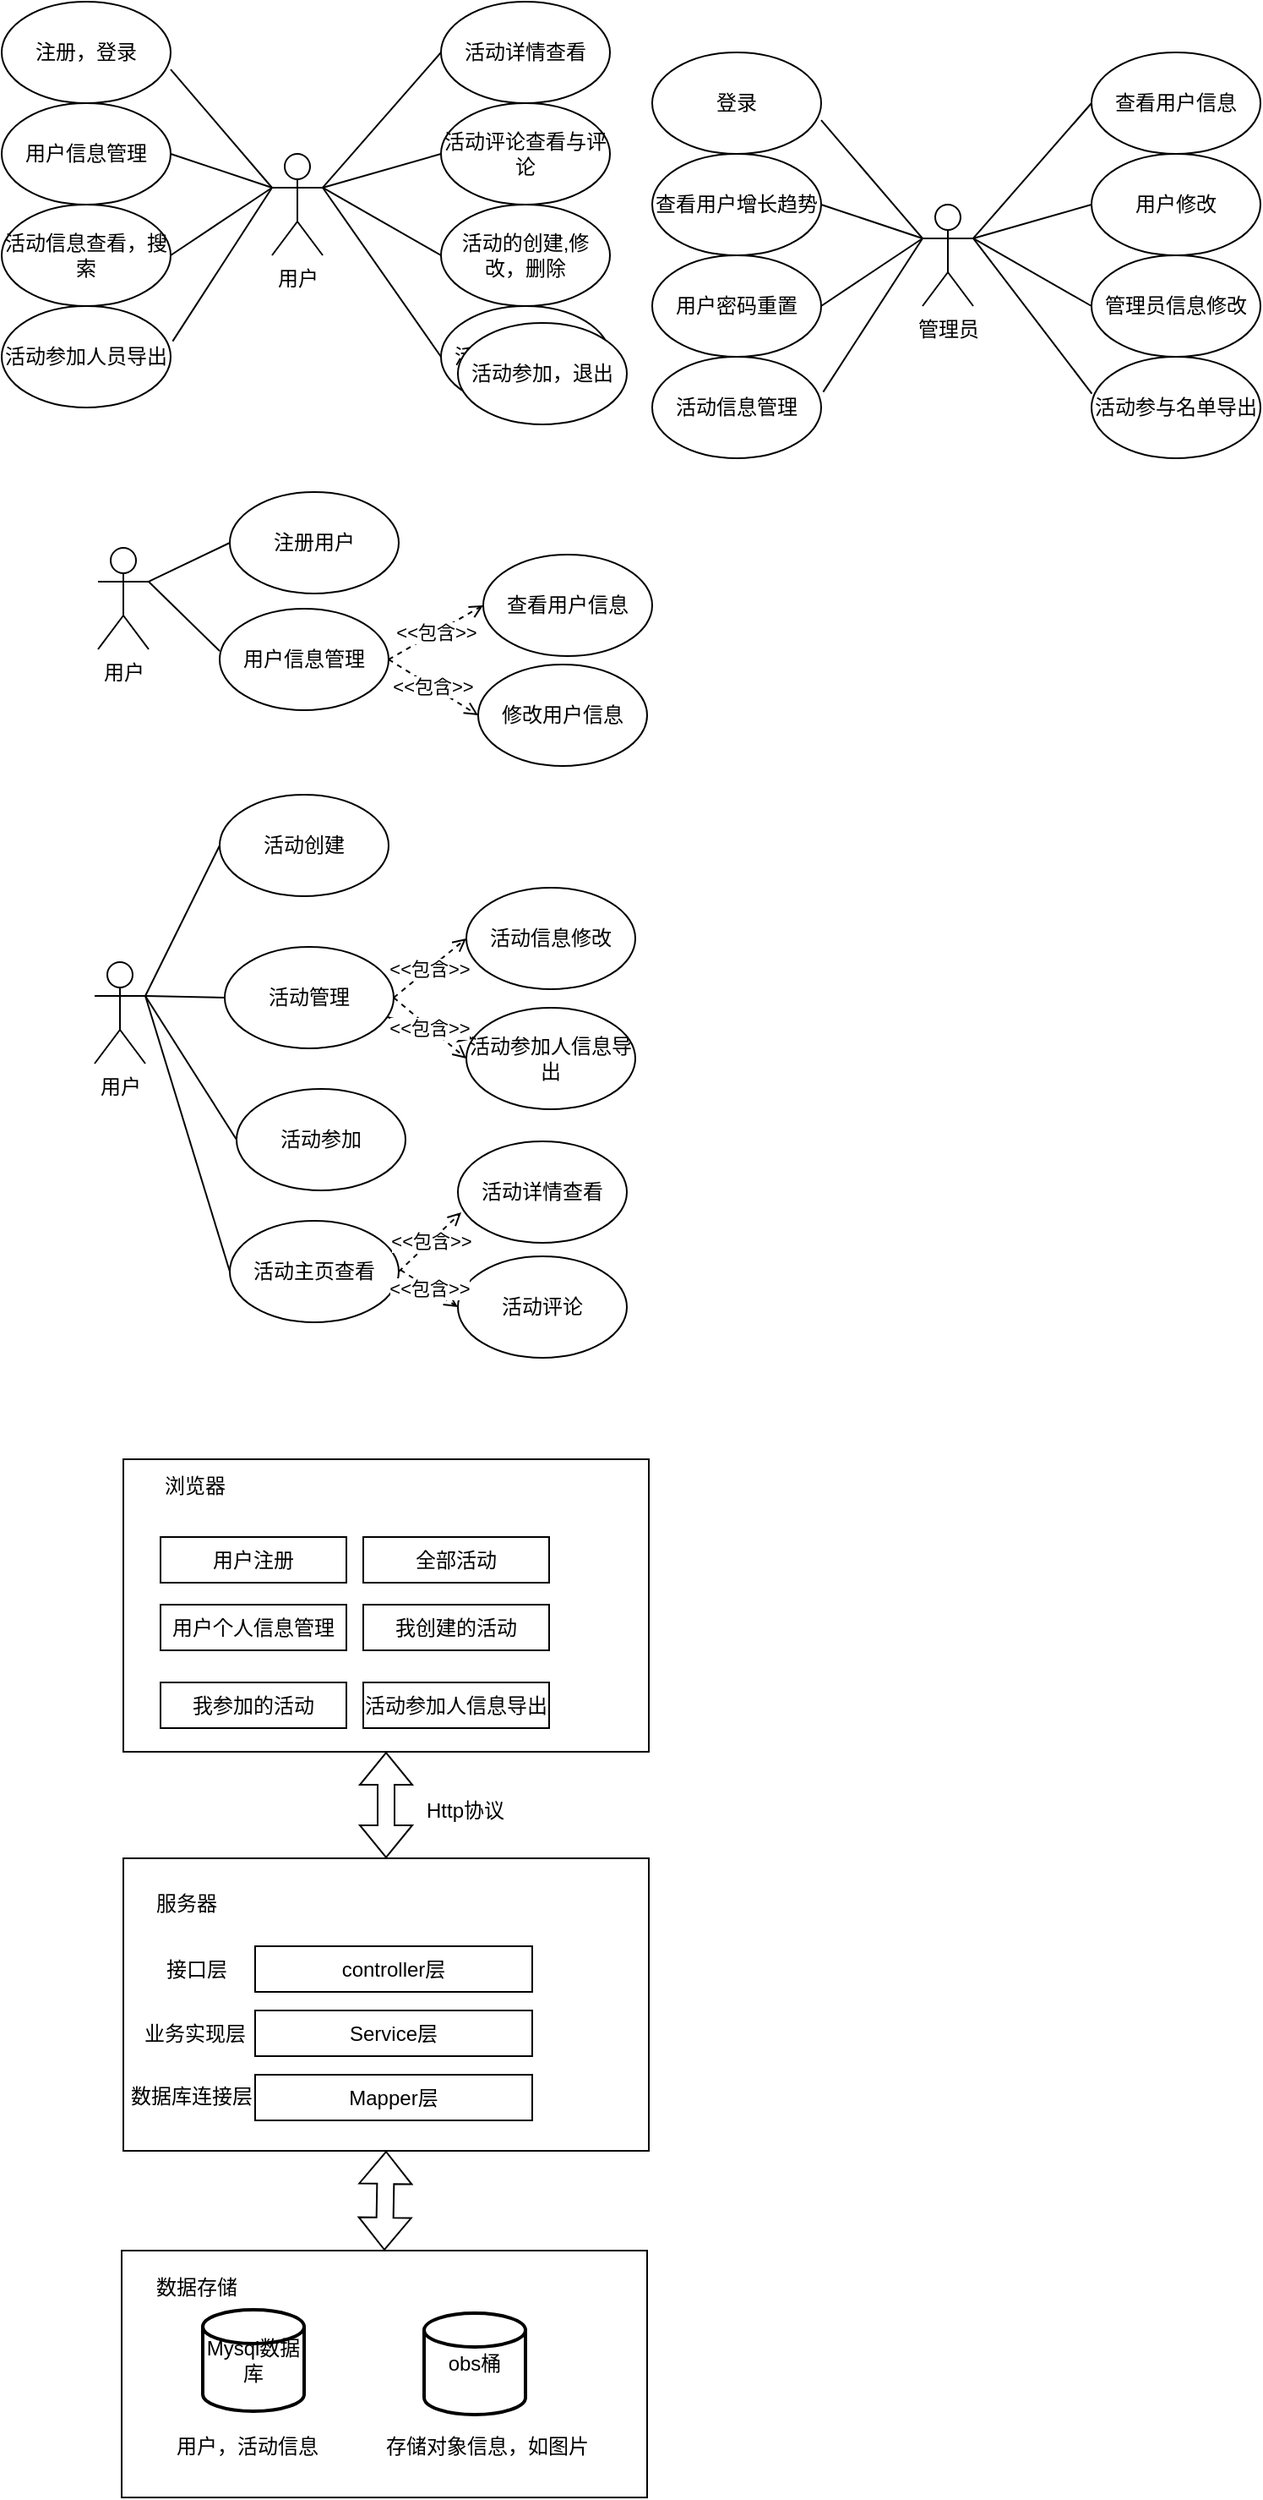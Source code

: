 <mxfile version="27.0.3">
  <diagram name="第 1 页" id="oqqhLpcJNoE8bTNPkrel">
    <mxGraphModel dx="1379" dy="760" grid="0" gridSize="10" guides="1" tooltips="1" connect="1" arrows="1" fold="1" page="1" pageScale="1" pageWidth="1200" pageHeight="1600" math="0" shadow="0">
      <root>
        <mxCell id="0" />
        <mxCell id="1" parent="0" />
        <mxCell id="yLmdzHxcM57Q3cQ5dGPe-19" style="edgeStyle=none;rounded=0;orthogonalLoop=1;jettySize=auto;html=1;exitX=0;exitY=0.333;exitDx=0;exitDy=0;exitPerimeter=0;entryX=1;entryY=0.5;entryDx=0;entryDy=0;endArrow=none;startFill=0;" edge="1" parent="1" source="yLmdzHxcM57Q3cQ5dGPe-1" target="yLmdzHxcM57Q3cQ5dGPe-8">
          <mxGeometry relative="1" as="geometry" />
        </mxCell>
        <mxCell id="yLmdzHxcM57Q3cQ5dGPe-20" style="edgeStyle=none;rounded=0;orthogonalLoop=1;jettySize=auto;html=1;exitX=0;exitY=0.333;exitDx=0;exitDy=0;exitPerimeter=0;entryX=1;entryY=0.5;entryDx=0;entryDy=0;endArrow=none;startFill=0;" edge="1" parent="1" source="yLmdzHxcM57Q3cQ5dGPe-1" target="yLmdzHxcM57Q3cQ5dGPe-9">
          <mxGeometry relative="1" as="geometry" />
        </mxCell>
        <mxCell id="yLmdzHxcM57Q3cQ5dGPe-23" style="edgeStyle=none;rounded=0;orthogonalLoop=1;jettySize=auto;html=1;exitX=1;exitY=0.333;exitDx=0;exitDy=0;exitPerimeter=0;entryX=0;entryY=0.5;entryDx=0;entryDy=0;endArrow=none;startFill=0;" edge="1" parent="1" source="yLmdzHxcM57Q3cQ5dGPe-1" target="yLmdzHxcM57Q3cQ5dGPe-10">
          <mxGeometry relative="1" as="geometry" />
        </mxCell>
        <mxCell id="yLmdzHxcM57Q3cQ5dGPe-25" style="edgeStyle=none;rounded=0;orthogonalLoop=1;jettySize=auto;html=1;exitX=1;exitY=0.333;exitDx=0;exitDy=0;exitPerimeter=0;entryX=0;entryY=0.5;entryDx=0;entryDy=0;endArrow=none;startFill=0;" edge="1" parent="1" source="yLmdzHxcM57Q3cQ5dGPe-1" target="yLmdzHxcM57Q3cQ5dGPe-13">
          <mxGeometry relative="1" as="geometry" />
        </mxCell>
        <mxCell id="yLmdzHxcM57Q3cQ5dGPe-26" style="edgeStyle=none;rounded=0;orthogonalLoop=1;jettySize=auto;html=1;exitX=1;exitY=0.333;exitDx=0;exitDy=0;exitPerimeter=0;entryX=0;entryY=0.5;entryDx=0;entryDy=0;endArrow=none;startFill=0;" edge="1" parent="1" source="yLmdzHxcM57Q3cQ5dGPe-1" target="yLmdzHxcM57Q3cQ5dGPe-14">
          <mxGeometry relative="1" as="geometry" />
        </mxCell>
        <mxCell id="yLmdzHxcM57Q3cQ5dGPe-27" style="edgeStyle=none;rounded=0;orthogonalLoop=1;jettySize=auto;html=1;exitX=0;exitY=0.5;exitDx=0;exitDy=0;entryX=0;entryY=0.5;entryDx=0;entryDy=0;endArrow=none;startFill=0;" edge="1" parent="1" source="yLmdzHxcM57Q3cQ5dGPe-16" target="yLmdzHxcM57Q3cQ5dGPe-16">
          <mxGeometry relative="1" as="geometry" />
        </mxCell>
        <mxCell id="yLmdzHxcM57Q3cQ5dGPe-46" style="edgeStyle=none;rounded=0;orthogonalLoop=1;jettySize=auto;html=1;exitX=1;exitY=0.333;exitDx=0;exitDy=0;exitPerimeter=0;entryX=0;entryY=0.5;entryDx=0;entryDy=0;endArrow=none;startFill=0;" edge="1" parent="1" source="yLmdzHxcM57Q3cQ5dGPe-1" target="yLmdzHxcM57Q3cQ5dGPe-16">
          <mxGeometry relative="1" as="geometry" />
        </mxCell>
        <mxCell id="yLmdzHxcM57Q3cQ5dGPe-1" value="用户" style="shape=umlActor;verticalLabelPosition=bottom;verticalAlign=top;html=1;outlineConnect=0;" vertex="1" parent="1">
          <mxGeometry x="192" y="109" width="30" height="60" as="geometry" />
        </mxCell>
        <mxCell id="yLmdzHxcM57Q3cQ5dGPe-3" value="注册，登录" style="ellipse;whiteSpace=wrap;html=1;" vertex="1" parent="1">
          <mxGeometry x="32" y="19" width="100" height="60" as="geometry" />
        </mxCell>
        <mxCell id="yLmdzHxcM57Q3cQ5dGPe-8" value="用户信息管理&lt;span style=&quot;color: rgba(0, 0, 0, 0); font-family: monospace; font-size: 0px; text-align: start; text-wrap-mode: nowrap;&quot;&gt;%3CmxGraphModel%3E%3Croot%3E%3CmxCell%20id%3D%220%22%2F%3E%3CmxCell%20id%3D%221%22%20parent%3D%220%22%2F%3E%3CmxCell%20id%3D%222%22%20value%3D%22%E6%B3%A8%E5%86%8C%EF%BC%8C%E7%99%BB%E5%BD%95%22%20style%3D%22ellipse%3BwhiteSpace%3Dwrap%3Bhtml%3D1%3B%22%20vertex%3D%221%22%20parent%3D%221%22%3E%3CmxGeometry%20x%3D%22160%22%20y%3D%22150%22%20width%3D%22100%22%20height%3D%2260%22%20as%3D%22geometry%22%2F%3E%3C%2FmxCell%3E%3C%2Froot%3E%3C%2FmxGraphModel%3E&lt;/span&gt;" style="ellipse;whiteSpace=wrap;html=1;" vertex="1" parent="1">
          <mxGeometry x="32" y="79" width="100" height="60" as="geometry" />
        </mxCell>
        <mxCell id="yLmdzHxcM57Q3cQ5dGPe-9" value="活动信息查看，搜索" style="ellipse;whiteSpace=wrap;html=1;" vertex="1" parent="1">
          <mxGeometry x="32" y="139" width="100" height="60" as="geometry" />
        </mxCell>
        <mxCell id="yLmdzHxcM57Q3cQ5dGPe-10" value="活动详情查看&lt;span style=&quot;text-wrap-mode: nowrap; color: rgba(0, 0, 0, 0); font-family: monospace; font-size: 0px; text-align: start;&quot;&gt;%3CmxGraphModel%3E%3Croot%3E%3CmxCell%20id%3D%220%22%2F%3E%3CmxCell%20id%3D%221%22%20parent%3D%220%22%2F%3E%3CmxCell%20id%3D%222%22%20value%3D%22%E6%B4%BB%E5%8A%A8%E4%BF%A1%E6%81%AF%E6%9F%A5%E7%9C%8B%EF%BC%8C%E6%90%9C%E7%B4%A2%22%20style%3D%22ellipse%3BwhiteSpace%3Dwrap%3Bhtml%3D1%3B%22%20vertex%3D%221%22%20parent%3D%221%22%3E%3CmxGeometry%20x%3D%22160%22%20y%3D%22270%22%20width%3D%22100%22%20height%3D%2260%22%20as%3D%22geometry%22%2F%3E%3C%2FmxCell%3E%3C%2Froot%3E%3C%2FmxGraphModel%3E&lt;/span&gt;&lt;span style=&quot;text-wrap-mode: nowrap; color: rgba(0, 0, 0, 0); font-family: monospace; font-size: 0px; text-align: start;&quot;&gt;%3CmxGraphModel%3E%3Croot%3E%3CmxCell%20id%3D%220%22%2F%3E%3CmxCell%20id%3D%221%22%20parent%3D%220%22%2F%3E%3CmxCell%20id%3D%222%22%20value%3D%22%E6%B4%BB%E5%8A%A8%E4%BF%A1%E6%81%AF%E6%9F%A5%E7%9C%8B%EF%BC%8C%E6%90%9C%E7%B4%A2%22%20style%3D%22ellipse%3BwhiteSpace%3Dwrap%3Bhtml%3D1%3B%22%20vertex%3D%221%22%20parent%3D%221%22%3E%3CmxGeometry%20x%3D%22160%22%20y%3D%22270%22%20width%3D%22100%22%20height%3D%2260%22%20as%3D%22geometry%22%2F%3E%3C%2FmxCell%3E%3C%2Froot%3E%3C%2FmxGraphModel%3E&lt;/span&gt;" style="ellipse;whiteSpace=wrap;html=1;" vertex="1" parent="1">
          <mxGeometry x="292" y="19" width="100" height="60" as="geometry" />
        </mxCell>
        <mxCell id="yLmdzHxcM57Q3cQ5dGPe-13" value="活动评论查看与评论&lt;span style=&quot;text-wrap-mode: nowrap; color: rgba(0, 0, 0, 0); font-family: monospace; font-size: 0px; text-align: start;&quot;&gt;xGraphModel%3E%3Croot%3E%3CmxCell%20id%3D%220%22%2F%3E%3CmxCell%20id%3D%221%22%20parent%3D%220%22%2F%3E%3CmxCell%20id%3D%222%22%20value%3D%22%E6%B4%BB%E5%8A%A8%E4%BF%A1%E6%81%AF%E6%9F%A5%E7%9C%8B%EF%BC%8C%E6%90%9C%E7%B4%A2%22%20style%3D%22ellipse%3BwhiteSpace%3Dwrap%3Bhtml%3D1%3B%22%20vertex%3D%221%22%20parent%3D%221%22%3E%3CmxGeometry%20x%3D%22160%22%20y%3D%22270%22%20width%3D%22100%22%20height%3D%2260%22%20as%3D%22geometry%22%2F%3E%3C%2FmxCell%3E%3C%2Froot%3E%3C%2FmxGraphModel%3E&lt;/span&gt;&lt;span style=&quot;text-wrap-mode: nowrap; color: rgba(0, 0, 0, 0); font-family: monospace; font-size: 0px; text-align: start;&quot;&gt;%3CmxGraphModel%3E%3Croot%3E%3CmxCell%20id%3D%220%22%2F%3E%3CmxCell%20id%3D%221%22%20parent%3D%220%22%2F%3E%3CmxCell%20id%3D%222%22%20value%3D%22%E6%B4%BB%E5%8A%A8%E4%BF%A1%E6%81%AF%E6%9F%A5%E7%9C%8B%EF%BC%8C%E6%90%9C%E7%B4%A2%22%20style%3D%22ellipse%3BwhiteSpace%3Dwrap%3Bhtml%3D1%3B%22%20vertex%3D%221%22%20parent%3D%221%22%3E%3CmxGeometry%20x%3D%22160%22%20y%3D%22270%22%20width%3D%22100%22%20height%3D%2260%22%20as%3D%22geometry%22%2F%3E%3C%2FmxCell%3E%3C%2Froot%3E%3C%2FmxGraphModel%3E&lt;/span&gt;" style="ellipse;whiteSpace=wrap;html=1;" vertex="1" parent="1">
          <mxGeometry x="292" y="79" width="100" height="60" as="geometry" />
        </mxCell>
        <mxCell id="yLmdzHxcM57Q3cQ5dGPe-14" value="活动的创建,修改，删除" style="ellipse;whiteSpace=wrap;html=1;" vertex="1" parent="1">
          <mxGeometry x="292" y="139" width="100" height="60" as="geometry" />
        </mxCell>
        <mxCell id="yLmdzHxcM57Q3cQ5dGPe-16" value="活动参加，退出" style="ellipse;whiteSpace=wrap;html=1;" vertex="1" parent="1">
          <mxGeometry x="292" y="199" width="100" height="60" as="geometry" />
        </mxCell>
        <mxCell id="yLmdzHxcM57Q3cQ5dGPe-17" value="活动参加人员导出" style="ellipse;whiteSpace=wrap;html=1;" vertex="1" parent="1">
          <mxGeometry x="32" y="199" width="100" height="60" as="geometry" />
        </mxCell>
        <mxCell id="yLmdzHxcM57Q3cQ5dGPe-18" style="edgeStyle=none;rounded=0;orthogonalLoop=1;jettySize=auto;html=1;entryX=1;entryY=0.667;entryDx=0;entryDy=0;entryPerimeter=0;strokeColor=default;curved=0;endArrow=none;startFill=0;" edge="1" parent="1" target="yLmdzHxcM57Q3cQ5dGPe-3">
          <mxGeometry relative="1" as="geometry">
            <mxPoint x="192" y="129" as="sourcePoint" />
          </mxGeometry>
        </mxCell>
        <mxCell id="yLmdzHxcM57Q3cQ5dGPe-21" style="edgeStyle=none;rounded=0;orthogonalLoop=1;jettySize=auto;html=1;exitX=0;exitY=0.333;exitDx=0;exitDy=0;exitPerimeter=0;entryX=1.012;entryY=0.347;entryDx=0;entryDy=0;entryPerimeter=0;endArrow=none;startFill=0;" edge="1" parent="1" source="yLmdzHxcM57Q3cQ5dGPe-1" target="yLmdzHxcM57Q3cQ5dGPe-17">
          <mxGeometry relative="1" as="geometry" />
        </mxCell>
        <mxCell id="yLmdzHxcM57Q3cQ5dGPe-29" style="edgeStyle=none;rounded=0;orthogonalLoop=1;jettySize=auto;html=1;exitX=0;exitY=0.333;exitDx=0;exitDy=0;exitPerimeter=0;entryX=1;entryY=0.5;entryDx=0;entryDy=0;endArrow=none;startFill=0;" edge="1" parent="1" source="yLmdzHxcM57Q3cQ5dGPe-35" target="yLmdzHxcM57Q3cQ5dGPe-37">
          <mxGeometry relative="1" as="geometry" />
        </mxCell>
        <mxCell id="yLmdzHxcM57Q3cQ5dGPe-30" style="edgeStyle=none;rounded=0;orthogonalLoop=1;jettySize=auto;html=1;exitX=0;exitY=0.333;exitDx=0;exitDy=0;exitPerimeter=0;entryX=1;entryY=0.5;entryDx=0;entryDy=0;endArrow=none;startFill=0;" edge="1" parent="1" source="yLmdzHxcM57Q3cQ5dGPe-35" target="yLmdzHxcM57Q3cQ5dGPe-38">
          <mxGeometry relative="1" as="geometry" />
        </mxCell>
        <mxCell id="yLmdzHxcM57Q3cQ5dGPe-31" style="edgeStyle=none;rounded=0;orthogonalLoop=1;jettySize=auto;html=1;exitX=1;exitY=0.333;exitDx=0;exitDy=0;exitPerimeter=0;entryX=0;entryY=0.5;entryDx=0;entryDy=0;endArrow=none;startFill=0;" edge="1" parent="1" source="yLmdzHxcM57Q3cQ5dGPe-35" target="yLmdzHxcM57Q3cQ5dGPe-39">
          <mxGeometry relative="1" as="geometry" />
        </mxCell>
        <mxCell id="yLmdzHxcM57Q3cQ5dGPe-32" style="edgeStyle=none;rounded=0;orthogonalLoop=1;jettySize=auto;html=1;exitX=1;exitY=0.333;exitDx=0;exitDy=0;exitPerimeter=0;entryX=0;entryY=0.5;entryDx=0;entryDy=0;endArrow=none;startFill=0;" edge="1" parent="1" source="yLmdzHxcM57Q3cQ5dGPe-35" target="yLmdzHxcM57Q3cQ5dGPe-40">
          <mxGeometry relative="1" as="geometry" />
        </mxCell>
        <mxCell id="yLmdzHxcM57Q3cQ5dGPe-33" style="edgeStyle=none;rounded=0;orthogonalLoop=1;jettySize=auto;html=1;exitX=1;exitY=0.333;exitDx=0;exitDy=0;exitPerimeter=0;entryX=0;entryY=0.5;entryDx=0;entryDy=0;endArrow=none;startFill=0;" edge="1" parent="1" source="yLmdzHxcM57Q3cQ5dGPe-35" target="yLmdzHxcM57Q3cQ5dGPe-41">
          <mxGeometry relative="1" as="geometry" />
        </mxCell>
        <mxCell id="yLmdzHxcM57Q3cQ5dGPe-34" style="edgeStyle=none;rounded=0;orthogonalLoop=1;jettySize=auto;html=1;exitX=0;exitY=0.5;exitDx=0;exitDy=0;entryX=0;entryY=0.5;entryDx=0;entryDy=0;endArrow=none;startFill=0;" edge="1" parent="1" source="yLmdzHxcM57Q3cQ5dGPe-42" target="yLmdzHxcM57Q3cQ5dGPe-42">
          <mxGeometry relative="1" as="geometry" />
        </mxCell>
        <mxCell id="yLmdzHxcM57Q3cQ5dGPe-35" value="管理员" style="shape=umlActor;verticalLabelPosition=bottom;verticalAlign=top;html=1;outlineConnect=0;" vertex="1" parent="1">
          <mxGeometry x="577" y="139" width="30" height="60" as="geometry" />
        </mxCell>
        <mxCell id="yLmdzHxcM57Q3cQ5dGPe-36" value="登录" style="ellipse;whiteSpace=wrap;html=1;" vertex="1" parent="1">
          <mxGeometry x="417" y="49" width="100" height="60" as="geometry" />
        </mxCell>
        <mxCell id="yLmdzHxcM57Q3cQ5dGPe-37" value="查看用户增长趋势" style="ellipse;whiteSpace=wrap;html=1;" vertex="1" parent="1">
          <mxGeometry x="417" y="109" width="100" height="60" as="geometry" />
        </mxCell>
        <mxCell id="yLmdzHxcM57Q3cQ5dGPe-38" value="用户密码重置" style="ellipse;whiteSpace=wrap;html=1;" vertex="1" parent="1">
          <mxGeometry x="417" y="169" width="100" height="60" as="geometry" />
        </mxCell>
        <mxCell id="yLmdzHxcM57Q3cQ5dGPe-39" value="查看用户信息" style="ellipse;whiteSpace=wrap;html=1;" vertex="1" parent="1">
          <mxGeometry x="677" y="49" width="100" height="60" as="geometry" />
        </mxCell>
        <mxCell id="yLmdzHxcM57Q3cQ5dGPe-40" value="用户修改" style="ellipse;whiteSpace=wrap;html=1;" vertex="1" parent="1">
          <mxGeometry x="677" y="109" width="100" height="60" as="geometry" />
        </mxCell>
        <mxCell id="yLmdzHxcM57Q3cQ5dGPe-41" value="管理员信息修改" style="ellipse;whiteSpace=wrap;html=1;" vertex="1" parent="1">
          <mxGeometry x="677" y="169" width="100" height="60" as="geometry" />
        </mxCell>
        <mxCell id="yLmdzHxcM57Q3cQ5dGPe-42" value="活动参与名单导出" style="ellipse;whiteSpace=wrap;html=1;" vertex="1" parent="1">
          <mxGeometry x="677" y="229" width="100" height="60" as="geometry" />
        </mxCell>
        <mxCell id="yLmdzHxcM57Q3cQ5dGPe-43" value="活动信息管理" style="ellipse;whiteSpace=wrap;html=1;" vertex="1" parent="1">
          <mxGeometry x="417" y="229" width="100" height="60" as="geometry" />
        </mxCell>
        <mxCell id="yLmdzHxcM57Q3cQ5dGPe-44" style="edgeStyle=none;rounded=0;orthogonalLoop=1;jettySize=auto;html=1;entryX=1;entryY=0.667;entryDx=0;entryDy=0;entryPerimeter=0;strokeColor=default;curved=0;endArrow=none;startFill=0;" edge="1" parent="1" target="yLmdzHxcM57Q3cQ5dGPe-36">
          <mxGeometry relative="1" as="geometry">
            <mxPoint x="577" y="159" as="sourcePoint" />
          </mxGeometry>
        </mxCell>
        <mxCell id="yLmdzHxcM57Q3cQ5dGPe-45" style="edgeStyle=none;rounded=0;orthogonalLoop=1;jettySize=auto;html=1;exitX=0;exitY=0.333;exitDx=0;exitDy=0;exitPerimeter=0;entryX=1.012;entryY=0.347;entryDx=0;entryDy=0;entryPerimeter=0;endArrow=none;startFill=0;" edge="1" parent="1" source="yLmdzHxcM57Q3cQ5dGPe-35" target="yLmdzHxcM57Q3cQ5dGPe-43">
          <mxGeometry relative="1" as="geometry" />
        </mxCell>
        <mxCell id="yLmdzHxcM57Q3cQ5dGPe-49" style="edgeStyle=none;rounded=0;orthogonalLoop=1;jettySize=auto;html=1;exitX=1;exitY=0.333;exitDx=0;exitDy=0;exitPerimeter=0;entryX=0.002;entryY=0.363;entryDx=0;entryDy=0;entryPerimeter=0;endArrow=none;startFill=0;" edge="1" parent="1" source="yLmdzHxcM57Q3cQ5dGPe-35" target="yLmdzHxcM57Q3cQ5dGPe-42">
          <mxGeometry relative="1" as="geometry" />
        </mxCell>
        <mxCell id="yLmdzHxcM57Q3cQ5dGPe-54" style="edgeStyle=none;rounded=0;orthogonalLoop=1;jettySize=auto;html=1;exitX=1;exitY=0.333;exitDx=0;exitDy=0;exitPerimeter=0;entryX=0;entryY=0.5;entryDx=0;entryDy=0;endArrow=none;startFill=0;" edge="1" parent="1" source="yLmdzHxcM57Q3cQ5dGPe-50" target="yLmdzHxcM57Q3cQ5dGPe-52">
          <mxGeometry relative="1" as="geometry" />
        </mxCell>
        <mxCell id="yLmdzHxcM57Q3cQ5dGPe-50" value="用户" style="shape=umlActor;verticalLabelPosition=bottom;verticalAlign=top;html=1;outlineConnect=0;" vertex="1" parent="1">
          <mxGeometry x="89" y="342" width="30" height="60" as="geometry" />
        </mxCell>
        <mxCell id="yLmdzHxcM57Q3cQ5dGPe-51" value="活动参加，退出" style="ellipse;whiteSpace=wrap;html=1;" vertex="1" parent="1">
          <mxGeometry x="302" y="209" width="100" height="60" as="geometry" />
        </mxCell>
        <mxCell id="yLmdzHxcM57Q3cQ5dGPe-52" value="注册用户" style="ellipse;whiteSpace=wrap;html=1;" vertex="1" parent="1">
          <mxGeometry x="167" y="309" width="100" height="60" as="geometry" />
        </mxCell>
        <mxCell id="yLmdzHxcM57Q3cQ5dGPe-58" value="&amp;lt;&amp;lt;包含&amp;gt;&amp;gt;" style="edgeStyle=none;rounded=0;orthogonalLoop=1;jettySize=auto;html=1;exitX=1;exitY=0.5;exitDx=0;exitDy=0;entryX=0;entryY=0.5;entryDx=0;entryDy=0;dashed=1;endArrow=open;endFill=0;" edge="1" parent="1" source="yLmdzHxcM57Q3cQ5dGPe-53" target="yLmdzHxcM57Q3cQ5dGPe-56">
          <mxGeometry relative="1" as="geometry" />
        </mxCell>
        <mxCell id="yLmdzHxcM57Q3cQ5dGPe-59" value="&amp;lt;&amp;lt;包含&amp;gt;&amp;gt;" style="edgeStyle=none;rounded=0;orthogonalLoop=1;jettySize=auto;html=1;exitX=1;exitY=0.5;exitDx=0;exitDy=0;entryX=0;entryY=0.5;entryDx=0;entryDy=0;dashed=1;endArrow=open;endFill=0;" edge="1" parent="1" source="yLmdzHxcM57Q3cQ5dGPe-53" target="yLmdzHxcM57Q3cQ5dGPe-57">
          <mxGeometry relative="1" as="geometry" />
        </mxCell>
        <mxCell id="yLmdzHxcM57Q3cQ5dGPe-53" value="用户信息管理" style="ellipse;whiteSpace=wrap;html=1;" vertex="1" parent="1">
          <mxGeometry x="161" y="378" width="100" height="60" as="geometry" />
        </mxCell>
        <mxCell id="yLmdzHxcM57Q3cQ5dGPe-55" style="edgeStyle=none;rounded=0;orthogonalLoop=1;jettySize=auto;html=1;exitX=1;exitY=0.333;exitDx=0;exitDy=0;exitPerimeter=0;entryX=0;entryY=0.417;entryDx=0;entryDy=0;entryPerimeter=0;endArrow=none;startFill=0;" edge="1" parent="1" source="yLmdzHxcM57Q3cQ5dGPe-50" target="yLmdzHxcM57Q3cQ5dGPe-53">
          <mxGeometry relative="1" as="geometry" />
        </mxCell>
        <mxCell id="yLmdzHxcM57Q3cQ5dGPe-56" value="查看用户信息" style="ellipse;whiteSpace=wrap;html=1;" vertex="1" parent="1">
          <mxGeometry x="317" y="346" width="100" height="60" as="geometry" />
        </mxCell>
        <mxCell id="yLmdzHxcM57Q3cQ5dGPe-57" value="修改用户信息" style="ellipse;whiteSpace=wrap;html=1;" vertex="1" parent="1">
          <mxGeometry x="314" y="411" width="100" height="60" as="geometry" />
        </mxCell>
        <mxCell id="yLmdzHxcM57Q3cQ5dGPe-66" style="edgeStyle=none;rounded=0;orthogonalLoop=1;jettySize=auto;html=1;exitX=1;exitY=0.333;exitDx=0;exitDy=0;exitPerimeter=0;entryX=0;entryY=0.5;entryDx=0;entryDy=0;endArrow=none;startFill=0;" edge="1" parent="1" source="yLmdzHxcM57Q3cQ5dGPe-62" target="yLmdzHxcM57Q3cQ5dGPe-63">
          <mxGeometry relative="1" as="geometry" />
        </mxCell>
        <mxCell id="yLmdzHxcM57Q3cQ5dGPe-67" style="edgeStyle=none;rounded=0;orthogonalLoop=1;jettySize=auto;html=1;exitX=1;exitY=0.333;exitDx=0;exitDy=0;exitPerimeter=0;entryX=0;entryY=0.5;entryDx=0;entryDy=0;endArrow=none;startFill=0;" edge="1" parent="1" source="yLmdzHxcM57Q3cQ5dGPe-62" target="yLmdzHxcM57Q3cQ5dGPe-64">
          <mxGeometry relative="1" as="geometry" />
        </mxCell>
        <mxCell id="yLmdzHxcM57Q3cQ5dGPe-68" style="edgeStyle=none;rounded=0;orthogonalLoop=1;jettySize=auto;html=1;exitX=1;exitY=0.333;exitDx=0;exitDy=0;exitPerimeter=0;entryX=0;entryY=0.5;entryDx=0;entryDy=0;endArrow=none;startFill=0;" edge="1" parent="1" source="yLmdzHxcM57Q3cQ5dGPe-62" target="yLmdzHxcM57Q3cQ5dGPe-65">
          <mxGeometry relative="1" as="geometry" />
        </mxCell>
        <mxCell id="yLmdzHxcM57Q3cQ5dGPe-77" style="edgeStyle=none;rounded=0;orthogonalLoop=1;jettySize=auto;html=1;exitX=1;exitY=0.333;exitDx=0;exitDy=0;exitPerimeter=0;entryX=0;entryY=0.5;entryDx=0;entryDy=0;endArrow=none;startFill=0;" edge="1" parent="1" source="yLmdzHxcM57Q3cQ5dGPe-62" target="yLmdzHxcM57Q3cQ5dGPe-76">
          <mxGeometry relative="1" as="geometry" />
        </mxCell>
        <mxCell id="yLmdzHxcM57Q3cQ5dGPe-62" value="用户" style="shape=umlActor;verticalLabelPosition=bottom;verticalAlign=top;html=1;outlineConnect=0;" vertex="1" parent="1">
          <mxGeometry x="87" y="587" width="30" height="60" as="geometry" />
        </mxCell>
        <mxCell id="yLmdzHxcM57Q3cQ5dGPe-63" value="活动创建" style="ellipse;whiteSpace=wrap;html=1;" vertex="1" parent="1">
          <mxGeometry x="161" y="488" width="100" height="60" as="geometry" />
        </mxCell>
        <mxCell id="yLmdzHxcM57Q3cQ5dGPe-73" value="&amp;lt;&amp;lt;包含&amp;gt;&amp;gt;" style="edgeStyle=none;rounded=0;orthogonalLoop=1;jettySize=auto;html=1;exitX=1;exitY=0.5;exitDx=0;exitDy=0;entryX=0;entryY=0.5;entryDx=0;entryDy=0;endArrow=open;endFill=0;dashed=1;" edge="1" parent="1" source="yLmdzHxcM57Q3cQ5dGPe-64" target="yLmdzHxcM57Q3cQ5dGPe-70">
          <mxGeometry relative="1" as="geometry" />
        </mxCell>
        <mxCell id="yLmdzHxcM57Q3cQ5dGPe-85" value="" style="edgeStyle=none;rounded=0;orthogonalLoop=1;jettySize=auto;html=1;" edge="1" parent="1" source="yLmdzHxcM57Q3cQ5dGPe-64" target="yLmdzHxcM57Q3cQ5dGPe-71">
          <mxGeometry relative="1" as="geometry" />
        </mxCell>
        <mxCell id="yLmdzHxcM57Q3cQ5dGPe-64" value="活动管理" style="ellipse;whiteSpace=wrap;html=1;" vertex="1" parent="1">
          <mxGeometry x="164" y="578" width="100" height="60" as="geometry" />
        </mxCell>
        <mxCell id="yLmdzHxcM57Q3cQ5dGPe-65" value="活动参加" style="ellipse;whiteSpace=wrap;html=1;" vertex="1" parent="1">
          <mxGeometry x="171" y="662" width="100" height="60" as="geometry" />
        </mxCell>
        <mxCell id="yLmdzHxcM57Q3cQ5dGPe-69" value="&lt;span style=&quot;color: rgba(0, 0, 0, 0); font-family: monospace; font-size: 0px; text-align: start;&quot;&gt;%3CmxGraphModel%3E%3Croot%3E%3CmxCell%20id%3D%220%22%2F%3E%3CmxCell%20id%3D%221%22%20parent%3D%220%22%2F%3E%3CmxCell%20id%3D%222%22%20value%3D%22%E7%94%A8%E6%88%B7%E4%BF%A1%E6%81%AF%E7%AE%A1%E7%90%86%22%20style%3D%22ellipse%3BwhiteSpace%3Dwrap%3Bhtml%3D1%3B%22%20vertex%3D%221%22%20parent%3D%221%22%3E%3CmxGeometry%20x%3D%22157%22%20y%3D%22623%22%20width%3D%22100%22%20height%3D%2260%22%20as%3D%22geometry%22%2F%3E%3C%2FmxCell%3E%3C%2Froot%3E%3C%2FmxGraphModel%3E&lt;/span&gt;" style="text;html=1;align=center;verticalAlign=middle;resizable=0;points=[];autosize=1;strokeColor=none;fillColor=none;" vertex="1" parent="1">
          <mxGeometry x="361" y="584" width="18" height="26" as="geometry" />
        </mxCell>
        <mxCell id="yLmdzHxcM57Q3cQ5dGPe-70" value="活动信息修改" style="ellipse;whiteSpace=wrap;html=1;" vertex="1" parent="1">
          <mxGeometry x="307" y="543" width="100" height="60" as="geometry" />
        </mxCell>
        <mxCell id="yLmdzHxcM57Q3cQ5dGPe-71" value="活动参加人信息导出" style="ellipse;whiteSpace=wrap;html=1;" vertex="1" parent="1">
          <mxGeometry x="307" y="614" width="100" height="60" as="geometry" />
        </mxCell>
        <mxCell id="yLmdzHxcM57Q3cQ5dGPe-74" value="&amp;lt;&amp;lt;包含&amp;gt;&amp;gt;" style="edgeStyle=none;rounded=0;orthogonalLoop=1;jettySize=auto;html=1;exitX=1;exitY=0.5;exitDx=0;exitDy=0;entryX=0;entryY=0.5;entryDx=0;entryDy=0;endArrow=open;endFill=0;dashed=1;" edge="1" parent="1" source="yLmdzHxcM57Q3cQ5dGPe-64" target="yLmdzHxcM57Q3cQ5dGPe-71">
          <mxGeometry relative="1" as="geometry">
            <mxPoint x="274" y="618" as="sourcePoint" />
            <mxPoint x="308" y="572" as="targetPoint" />
          </mxGeometry>
        </mxCell>
        <mxCell id="yLmdzHxcM57Q3cQ5dGPe-76" value="活动主页查看" style="ellipse;whiteSpace=wrap;html=1;" vertex="1" parent="1">
          <mxGeometry x="167" y="740" width="100" height="60" as="geometry" />
        </mxCell>
        <mxCell id="yLmdzHxcM57Q3cQ5dGPe-78" value="活动详情查看" style="ellipse;whiteSpace=wrap;html=1;" vertex="1" parent="1">
          <mxGeometry x="302" y="693" width="100" height="60" as="geometry" />
        </mxCell>
        <mxCell id="yLmdzHxcM57Q3cQ5dGPe-79" value="活动评论" style="ellipse;whiteSpace=wrap;html=1;" vertex="1" parent="1">
          <mxGeometry x="302" y="761" width="100" height="60" as="geometry" />
        </mxCell>
        <mxCell id="yLmdzHxcM57Q3cQ5dGPe-84" value="&amp;lt;&amp;lt;包含&amp;gt;&amp;gt;" style="edgeStyle=none;rounded=0;orthogonalLoop=1;jettySize=auto;html=1;exitX=1;exitY=0.5;exitDx=0;exitDy=0;endArrow=open;endFill=0;dashed=1;" edge="1" parent="1" source="yLmdzHxcM57Q3cQ5dGPe-76">
          <mxGeometry relative="1" as="geometry">
            <mxPoint x="274" y="618" as="sourcePoint" />
            <mxPoint x="304" y="735" as="targetPoint" />
          </mxGeometry>
        </mxCell>
        <mxCell id="yLmdzHxcM57Q3cQ5dGPe-86" value="&amp;lt;&amp;lt;包含&amp;gt;&amp;gt;" style="edgeStyle=none;rounded=0;orthogonalLoop=1;jettySize=auto;html=1;endArrow=open;endFill=0;dashed=1;entryX=0;entryY=0.5;entryDx=0;entryDy=0;" edge="1" parent="1" target="yLmdzHxcM57Q3cQ5dGPe-79">
          <mxGeometry relative="1" as="geometry">
            <mxPoint x="268" y="769" as="sourcePoint" />
            <mxPoint x="314" y="745" as="targetPoint" />
          </mxGeometry>
        </mxCell>
        <mxCell id="yLmdzHxcM57Q3cQ5dGPe-87" value="" style="rounded=0;whiteSpace=wrap;html=1;" vertex="1" parent="1">
          <mxGeometry x="104" y="881" width="311" height="173" as="geometry" />
        </mxCell>
        <mxCell id="yLmdzHxcM57Q3cQ5dGPe-88" value="用户注册" style="rounded=0;whiteSpace=wrap;html=1;" vertex="1" parent="1">
          <mxGeometry x="126" y="927" width="110" height="27" as="geometry" />
        </mxCell>
        <mxCell id="yLmdzHxcM57Q3cQ5dGPe-89" value="全部活动" style="rounded=0;whiteSpace=wrap;html=1;" vertex="1" parent="1">
          <mxGeometry x="246" y="927" width="110" height="27" as="geometry" />
        </mxCell>
        <mxCell id="yLmdzHxcM57Q3cQ5dGPe-90" value="用户个人信息管理" style="rounded=0;whiteSpace=wrap;html=1;" vertex="1" parent="1">
          <mxGeometry x="126" y="967" width="110" height="27" as="geometry" />
        </mxCell>
        <mxCell id="yLmdzHxcM57Q3cQ5dGPe-91" value="我创建的活动" style="rounded=0;whiteSpace=wrap;html=1;" vertex="1" parent="1">
          <mxGeometry x="246" y="967" width="110" height="27" as="geometry" />
        </mxCell>
        <mxCell id="yLmdzHxcM57Q3cQ5dGPe-92" value="我参加的活动" style="rounded=0;whiteSpace=wrap;html=1;" vertex="1" parent="1">
          <mxGeometry x="126" y="1013" width="110" height="27" as="geometry" />
        </mxCell>
        <mxCell id="yLmdzHxcM57Q3cQ5dGPe-93" value="活动参加人信息导出" style="rounded=0;whiteSpace=wrap;html=1;" vertex="1" parent="1">
          <mxGeometry x="246" y="1013" width="110" height="27" as="geometry" />
        </mxCell>
        <mxCell id="yLmdzHxcM57Q3cQ5dGPe-94" value="浏览器" style="text;html=1;align=center;verticalAlign=middle;resizable=0;points=[];autosize=1;strokeColor=none;fillColor=none;" vertex="1" parent="1">
          <mxGeometry x="119" y="884" width="54" height="26" as="geometry" />
        </mxCell>
        <mxCell id="yLmdzHxcM57Q3cQ5dGPe-98" value="" style="rounded=0;whiteSpace=wrap;html=1;" vertex="1" parent="1">
          <mxGeometry x="104" y="1117" width="311" height="173" as="geometry" />
        </mxCell>
        <mxCell id="yLmdzHxcM57Q3cQ5dGPe-101" value="" style="shape=flexArrow;endArrow=classic;startArrow=classic;html=1;rounded=0;entryX=0.5;entryY=1;entryDx=0;entryDy=0;exitX=0.5;exitY=0;exitDx=0;exitDy=0;" edge="1" parent="1" source="yLmdzHxcM57Q3cQ5dGPe-98" target="yLmdzHxcM57Q3cQ5dGPe-87">
          <mxGeometry width="100" height="100" relative="1" as="geometry">
            <mxPoint x="112" y="1156" as="sourcePoint" />
            <mxPoint x="212" y="1056" as="targetPoint" />
          </mxGeometry>
        </mxCell>
        <mxCell id="yLmdzHxcM57Q3cQ5dGPe-102" value="服务器" style="text;html=1;align=center;verticalAlign=middle;resizable=0;points=[];autosize=1;strokeColor=none;fillColor=none;" vertex="1" parent="1">
          <mxGeometry x="114" y="1131" width="54" height="26" as="geometry" />
        </mxCell>
        <mxCell id="yLmdzHxcM57Q3cQ5dGPe-103" value="controller层" style="rounded=0;whiteSpace=wrap;html=1;" vertex="1" parent="1">
          <mxGeometry x="182" y="1169" width="164" height="27" as="geometry" />
        </mxCell>
        <mxCell id="yLmdzHxcM57Q3cQ5dGPe-107" value="Service层" style="rounded=0;whiteSpace=wrap;html=1;" vertex="1" parent="1">
          <mxGeometry x="182" y="1207" width="164" height="27" as="geometry" />
        </mxCell>
        <mxCell id="yLmdzHxcM57Q3cQ5dGPe-108" value="Mapper层" style="rounded=0;whiteSpace=wrap;html=1;" vertex="1" parent="1">
          <mxGeometry x="182" y="1245" width="164" height="27" as="geometry" />
        </mxCell>
        <mxCell id="yLmdzHxcM57Q3cQ5dGPe-109" value="接口层" style="text;html=1;align=center;verticalAlign=middle;resizable=0;points=[];autosize=1;strokeColor=none;fillColor=none;" vertex="1" parent="1">
          <mxGeometry x="120" y="1170" width="54" height="26" as="geometry" />
        </mxCell>
        <mxCell id="yLmdzHxcM57Q3cQ5dGPe-110" value="业务实现层" style="text;html=1;align=center;verticalAlign=middle;resizable=0;points=[];autosize=1;strokeColor=none;fillColor=none;" vertex="1" parent="1">
          <mxGeometry x="107" y="1208" width="78" height="26" as="geometry" />
        </mxCell>
        <mxCell id="yLmdzHxcM57Q3cQ5dGPe-111" value="数据库连接层" style="text;html=1;align=center;verticalAlign=middle;resizable=0;points=[];autosize=1;strokeColor=none;fillColor=none;" vertex="1" parent="1">
          <mxGeometry x="99" y="1245" width="90" height="26" as="geometry" />
        </mxCell>
        <mxCell id="yLmdzHxcM57Q3cQ5dGPe-112" value="" style="rounded=0;whiteSpace=wrap;html=1;" vertex="1" parent="1">
          <mxGeometry x="103" y="1349" width="311" height="146" as="geometry" />
        </mxCell>
        <mxCell id="yLmdzHxcM57Q3cQ5dGPe-114" value="Mysql数据库" style="strokeWidth=2;html=1;shape=mxgraph.flowchart.database;whiteSpace=wrap;" vertex="1" parent="1">
          <mxGeometry x="151" y="1384" width="60" height="60" as="geometry" />
        </mxCell>
        <mxCell id="yLmdzHxcM57Q3cQ5dGPe-115" value="obs桶" style="strokeWidth=2;html=1;shape=mxgraph.flowchart.database;whiteSpace=wrap;" vertex="1" parent="1">
          <mxGeometry x="282" y="1386" width="60" height="60" as="geometry" />
        </mxCell>
        <mxCell id="yLmdzHxcM57Q3cQ5dGPe-116" value="用户，活动信息" style="text;html=1;align=center;verticalAlign=middle;resizable=0;points=[];autosize=1;strokeColor=none;fillColor=none;" vertex="1" parent="1">
          <mxGeometry x="126" y="1452" width="102" height="26" as="geometry" />
        </mxCell>
        <mxCell id="yLmdzHxcM57Q3cQ5dGPe-118" value="存储对象信息，如图片" style="text;html=1;align=center;verticalAlign=middle;resizable=0;points=[];autosize=1;strokeColor=none;fillColor=none;" vertex="1" parent="1">
          <mxGeometry x="250" y="1452" width="138" height="26" as="geometry" />
        </mxCell>
        <mxCell id="yLmdzHxcM57Q3cQ5dGPe-119" value="" style="shape=flexArrow;endArrow=classic;startArrow=classic;html=1;rounded=0;entryX=0.5;entryY=1;entryDx=0;entryDy=0;exitX=0.5;exitY=0;exitDx=0;exitDy=0;" edge="1" parent="1" source="yLmdzHxcM57Q3cQ5dGPe-112" target="yLmdzHxcM57Q3cQ5dGPe-98">
          <mxGeometry width="100" height="100" relative="1" as="geometry">
            <mxPoint x="270" y="1127" as="sourcePoint" />
            <mxPoint x="270" y="1064" as="targetPoint" />
          </mxGeometry>
        </mxCell>
        <mxCell id="yLmdzHxcM57Q3cQ5dGPe-120" value="数据存储" style="text;html=1;align=center;verticalAlign=middle;resizable=0;points=[];autosize=1;strokeColor=none;fillColor=none;" vertex="1" parent="1">
          <mxGeometry x="114" y="1358" width="66" height="26" as="geometry" />
        </mxCell>
        <mxCell id="yLmdzHxcM57Q3cQ5dGPe-122" value="Http协议" style="text;html=1;align=center;verticalAlign=middle;resizable=0;points=[];autosize=1;strokeColor=none;fillColor=none;" vertex="1" parent="1">
          <mxGeometry x="274" y="1076" width="64" height="26" as="geometry" />
        </mxCell>
      </root>
    </mxGraphModel>
  </diagram>
</mxfile>
